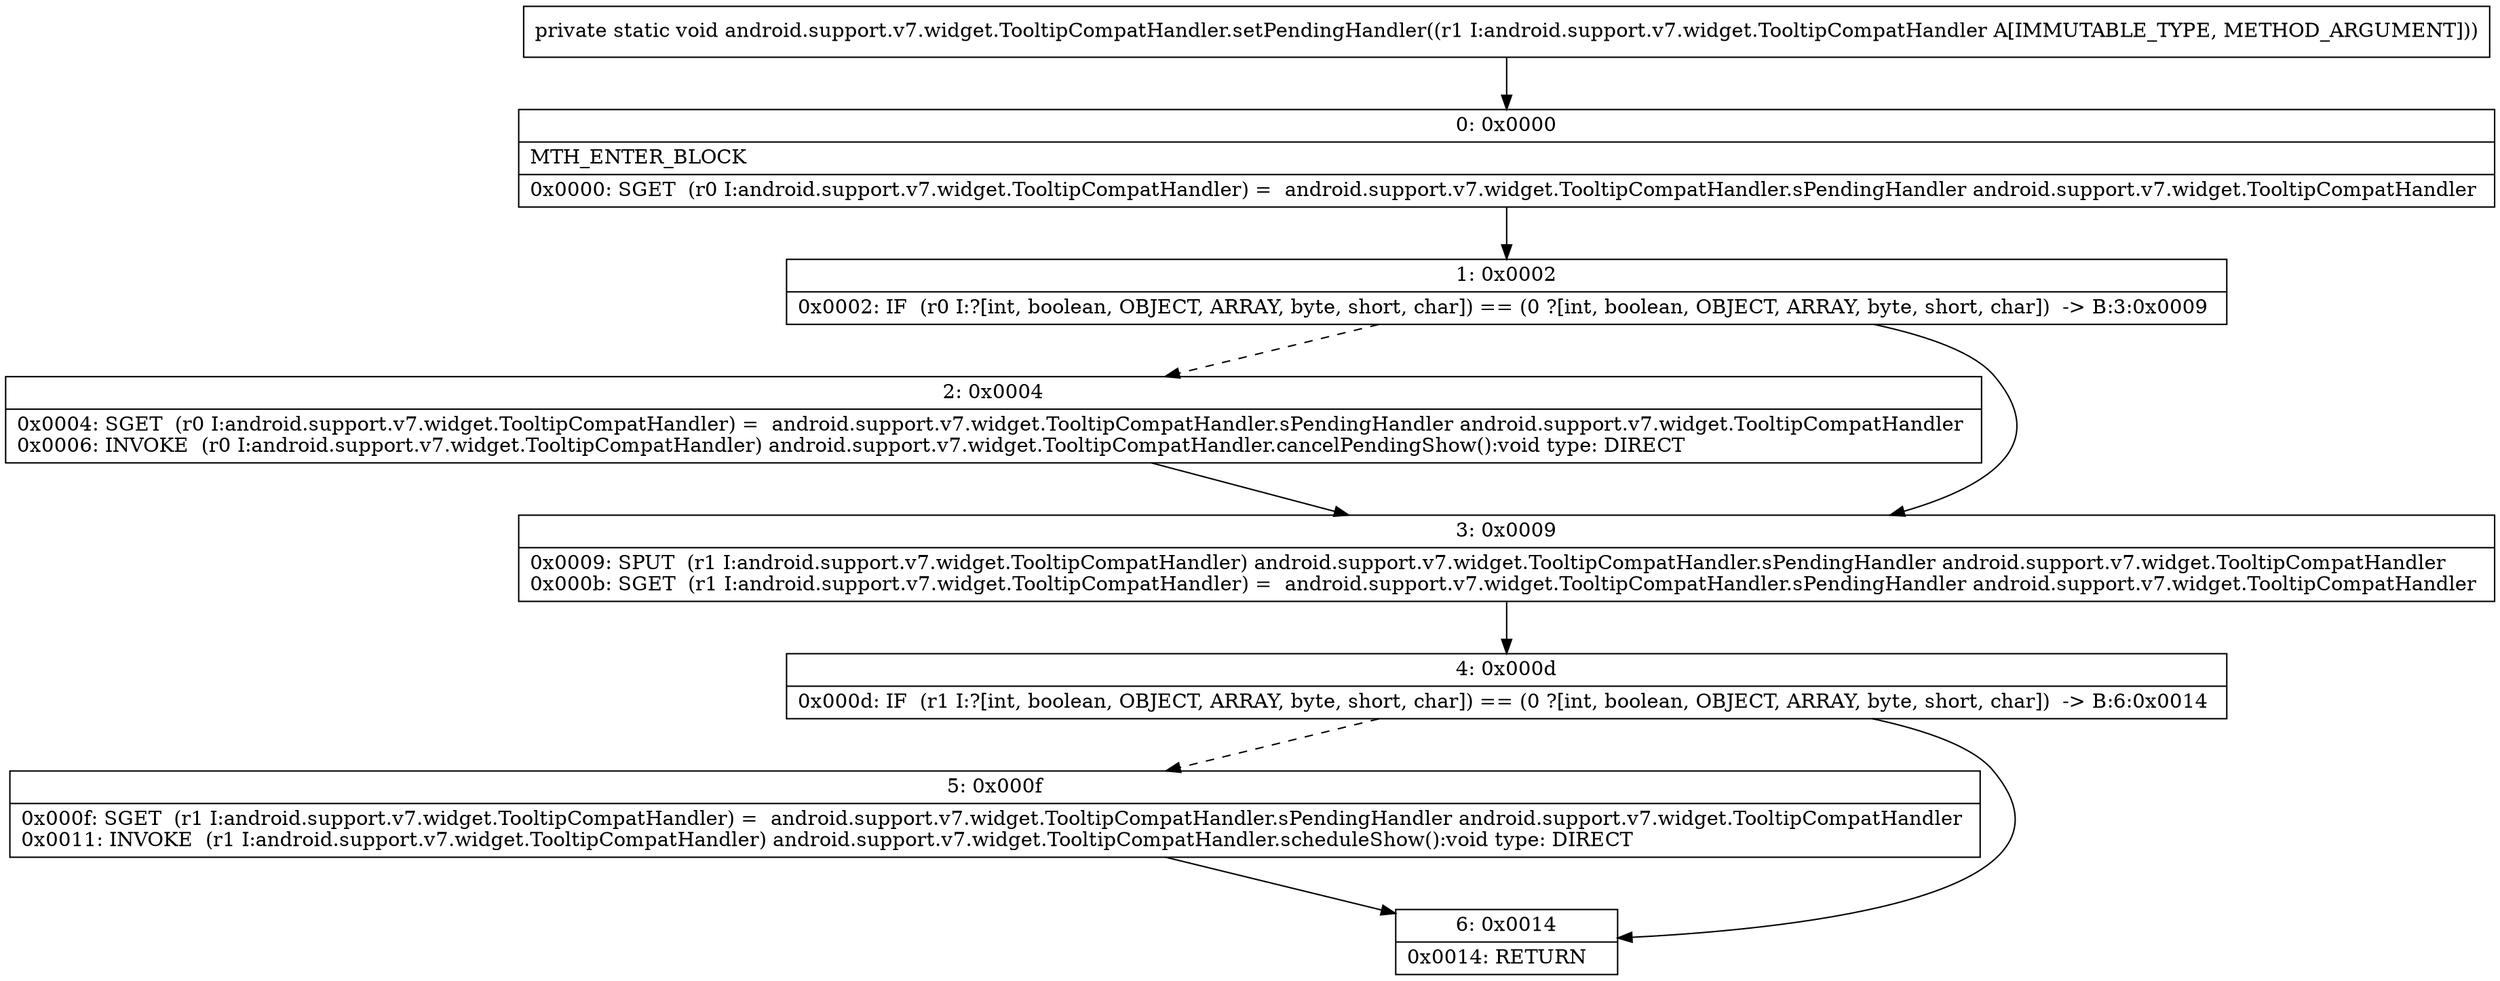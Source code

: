 digraph "CFG forandroid.support.v7.widget.TooltipCompatHandler.setPendingHandler(Landroid\/support\/v7\/widget\/TooltipCompatHandler;)V" {
Node_0 [shape=record,label="{0\:\ 0x0000|MTH_ENTER_BLOCK\l|0x0000: SGET  (r0 I:android.support.v7.widget.TooltipCompatHandler) =  android.support.v7.widget.TooltipCompatHandler.sPendingHandler android.support.v7.widget.TooltipCompatHandler \l}"];
Node_1 [shape=record,label="{1\:\ 0x0002|0x0002: IF  (r0 I:?[int, boolean, OBJECT, ARRAY, byte, short, char]) == (0 ?[int, boolean, OBJECT, ARRAY, byte, short, char])  \-\> B:3:0x0009 \l}"];
Node_2 [shape=record,label="{2\:\ 0x0004|0x0004: SGET  (r0 I:android.support.v7.widget.TooltipCompatHandler) =  android.support.v7.widget.TooltipCompatHandler.sPendingHandler android.support.v7.widget.TooltipCompatHandler \l0x0006: INVOKE  (r0 I:android.support.v7.widget.TooltipCompatHandler) android.support.v7.widget.TooltipCompatHandler.cancelPendingShow():void type: DIRECT \l}"];
Node_3 [shape=record,label="{3\:\ 0x0009|0x0009: SPUT  (r1 I:android.support.v7.widget.TooltipCompatHandler) android.support.v7.widget.TooltipCompatHandler.sPendingHandler android.support.v7.widget.TooltipCompatHandler \l0x000b: SGET  (r1 I:android.support.v7.widget.TooltipCompatHandler) =  android.support.v7.widget.TooltipCompatHandler.sPendingHandler android.support.v7.widget.TooltipCompatHandler \l}"];
Node_4 [shape=record,label="{4\:\ 0x000d|0x000d: IF  (r1 I:?[int, boolean, OBJECT, ARRAY, byte, short, char]) == (0 ?[int, boolean, OBJECT, ARRAY, byte, short, char])  \-\> B:6:0x0014 \l}"];
Node_5 [shape=record,label="{5\:\ 0x000f|0x000f: SGET  (r1 I:android.support.v7.widget.TooltipCompatHandler) =  android.support.v7.widget.TooltipCompatHandler.sPendingHandler android.support.v7.widget.TooltipCompatHandler \l0x0011: INVOKE  (r1 I:android.support.v7.widget.TooltipCompatHandler) android.support.v7.widget.TooltipCompatHandler.scheduleShow():void type: DIRECT \l}"];
Node_6 [shape=record,label="{6\:\ 0x0014|0x0014: RETURN   \l}"];
MethodNode[shape=record,label="{private static void android.support.v7.widget.TooltipCompatHandler.setPendingHandler((r1 I:android.support.v7.widget.TooltipCompatHandler A[IMMUTABLE_TYPE, METHOD_ARGUMENT])) }"];
MethodNode -> Node_0;
Node_0 -> Node_1;
Node_1 -> Node_2[style=dashed];
Node_1 -> Node_3;
Node_2 -> Node_3;
Node_3 -> Node_4;
Node_4 -> Node_5[style=dashed];
Node_4 -> Node_6;
Node_5 -> Node_6;
}

